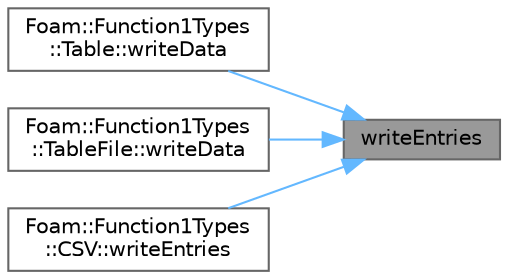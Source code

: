 digraph "writeEntries"
{
 // LATEX_PDF_SIZE
  bgcolor="transparent";
  edge [fontname=Helvetica,fontsize=10,labelfontname=Helvetica,labelfontsize=10];
  node [fontname=Helvetica,fontsize=10,shape=box,height=0.2,width=0.4];
  rankdir="RL";
  Node1 [id="Node000001",label="writeEntries",height=0.2,width=0.4,color="gray40", fillcolor="grey60", style="filled", fontcolor="black",tooltip=" "];
  Node1 -> Node2 [id="edge1_Node000001_Node000002",dir="back",color="steelblue1",style="solid",tooltip=" "];
  Node2 [id="Node000002",label="Foam::Function1Types\l::Table::writeData",height=0.2,width=0.4,color="grey40", fillcolor="white", style="filled",URL="$classFoam_1_1Function1Types_1_1Table.html#a4a9a5e81ef203c89a365d47f0acc39b9",tooltip=" "];
  Node1 -> Node3 [id="edge2_Node000001_Node000003",dir="back",color="steelblue1",style="solid",tooltip=" "];
  Node3 [id="Node000003",label="Foam::Function1Types\l::TableFile::writeData",height=0.2,width=0.4,color="grey40", fillcolor="white", style="filled",URL="$classFoam_1_1Function1Types_1_1TableFile.html#a4a9a5e81ef203c89a365d47f0acc39b9",tooltip=" "];
  Node1 -> Node4 [id="edge3_Node000001_Node000004",dir="back",color="steelblue1",style="solid",tooltip=" "];
  Node4 [id="Node000004",label="Foam::Function1Types\l::CSV::writeEntries",height=0.2,width=0.4,color="grey40", fillcolor="white", style="filled",URL="$classFoam_1_1Function1Types_1_1CSV.html#a73e7f1792444ba2b044bf833a415c73d",tooltip=" "];
}
